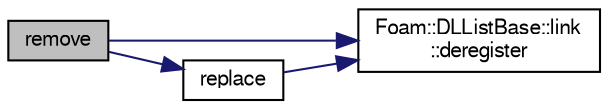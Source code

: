 digraph "remove"
{
  bgcolor="transparent";
  edge [fontname="FreeSans",fontsize="10",labelfontname="FreeSans",labelfontsize="10"];
  node [fontname="FreeSans",fontsize="10",shape=record];
  rankdir="LR";
  Node7210 [label="remove",height=0.2,width=0.4,color="black", fillcolor="grey75", style="filled", fontcolor="black"];
  Node7210 -> Node7211 [color="midnightblue",fontsize="10",style="solid",fontname="FreeSans"];
  Node7211 [label="Foam::DLListBase::link\l::deregister",height=0.2,width=0.4,color="black",URL="$a25810.html#afa540b4103a70fb710d8dc04601a2c1e",tooltip="Deregister the link after removal. "];
  Node7210 -> Node7212 [color="midnightblue",fontsize="10",style="solid",fontname="FreeSans"];
  Node7212 [label="replace",height=0.2,width=0.4,color="black",URL="$a25806.html#a558d4ce342e507544899dbc09f280bda",tooltip="Replace oldLink with newLink and return element. "];
  Node7212 -> Node7211 [color="midnightblue",fontsize="10",style="solid",fontname="FreeSans"];
}

